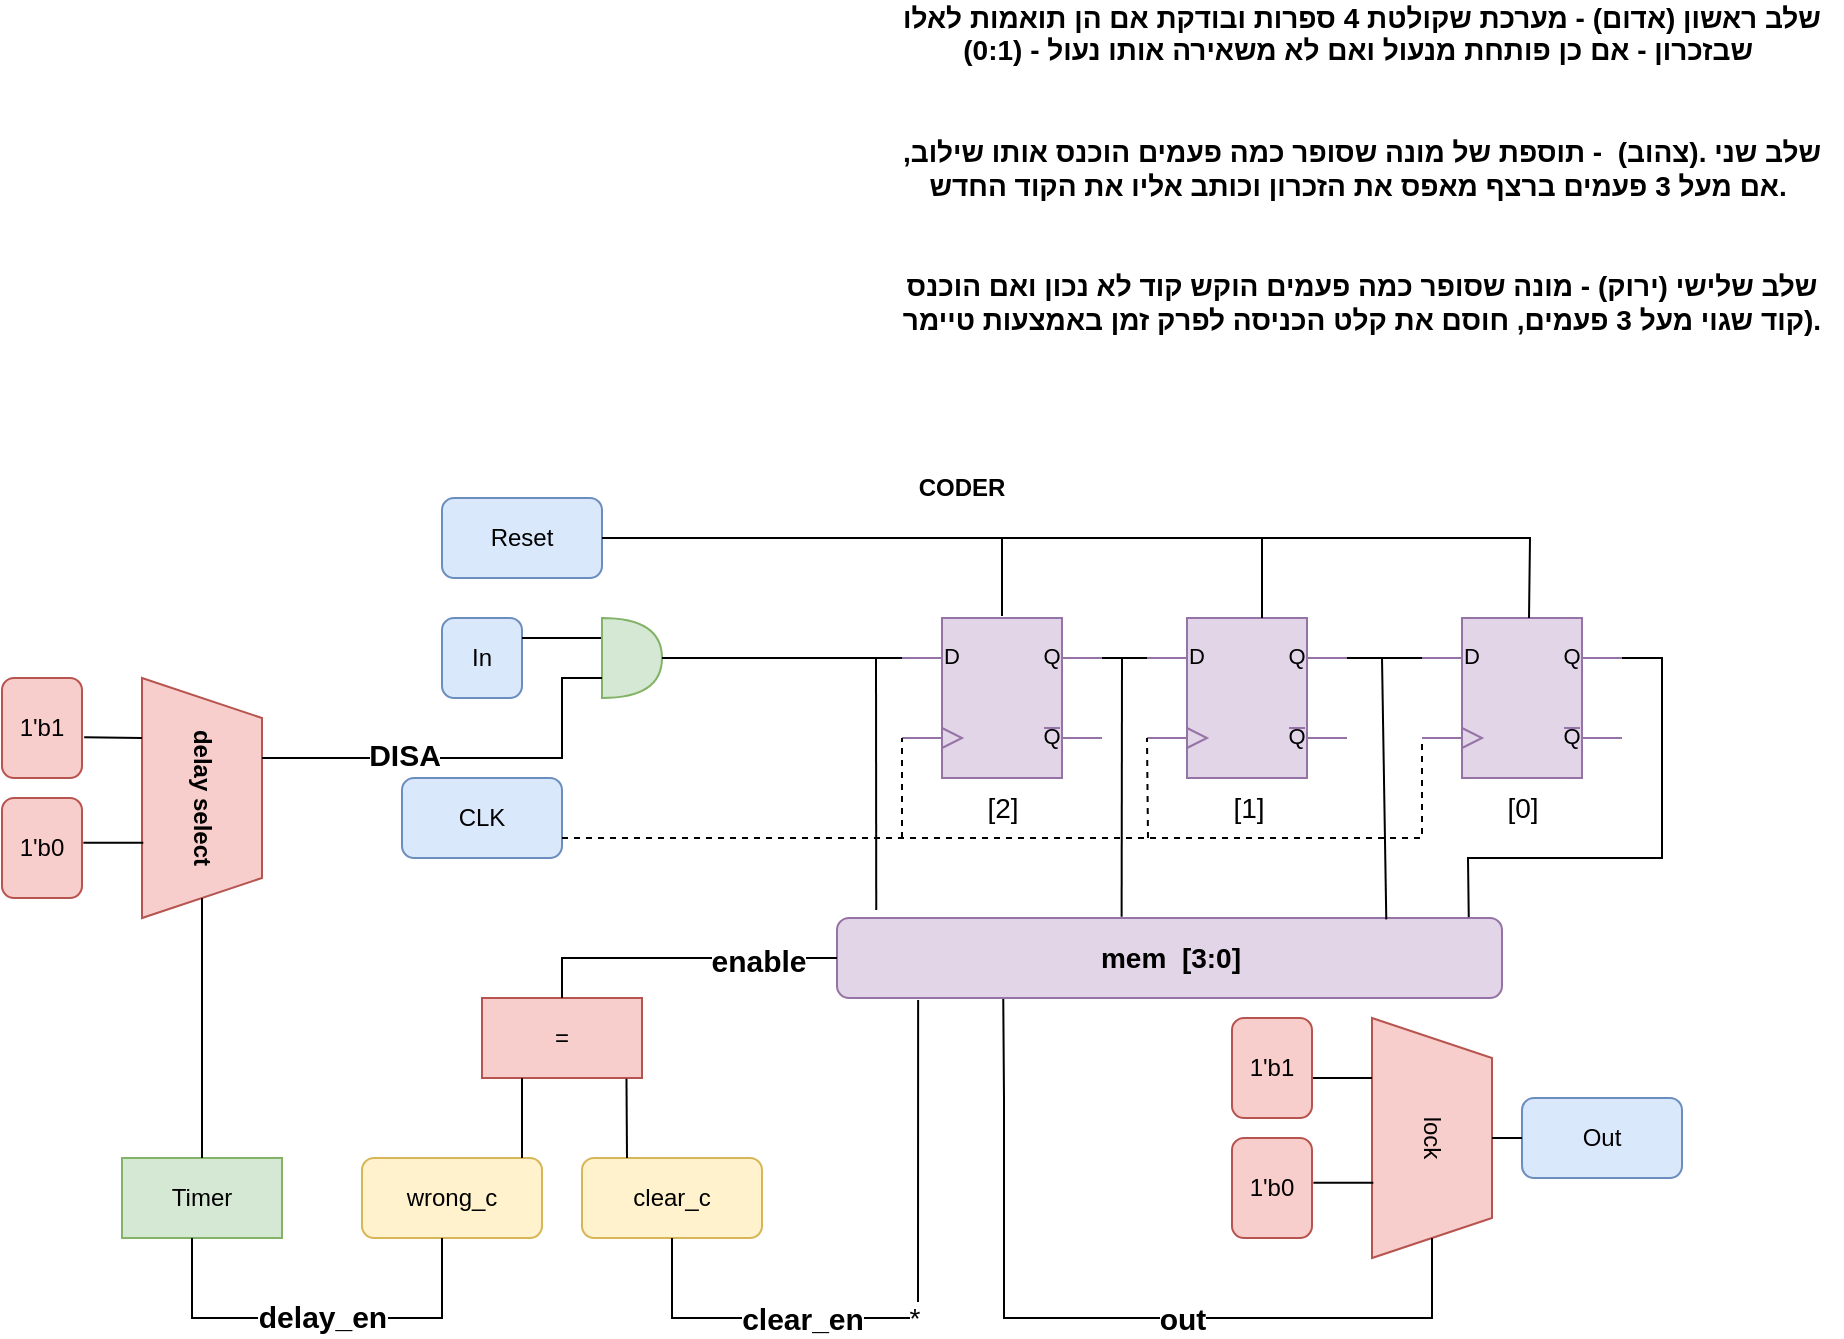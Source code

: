 <mxfile version="16.4.5" type="device"><diagram id="sh1rihozWDFicxg5WwFC" name="Page-1"><mxGraphModel dx="1497" dy="794" grid="1" gridSize="10" guides="1" tooltips="1" connect="1" arrows="1" fold="1" page="1" pageScale="1" pageWidth="850" pageHeight="1100" math="0" shadow="0"><root><mxCell id="0"/><mxCell id="1" parent="0"/><mxCell id="1-LmeOSkn1GZCz79cmmN-11" value="=" style="rounded=0;whiteSpace=wrap;html=1;fillColor=#f8cecc;strokeColor=#b85450;" parent="1" vertex="1"><mxGeometry x="700" y="640" width="80" height="40" as="geometry"/></mxCell><mxCell id="1-LmeOSkn1GZCz79cmmN-13" value="lock" style="shape=trapezoid;perimeter=trapezoidPerimeter;whiteSpace=wrap;html=1;fixedSize=1;rotation=90;fillColor=#f8cecc;strokeColor=#b85450;" parent="1" vertex="1"><mxGeometry x="1115" y="680" width="120" height="60" as="geometry"/></mxCell><mxCell id="1-LmeOSkn1GZCz79cmmN-14" value="&lt;font style=&quot;font-size: 15px&quot;&gt;out&lt;/font&gt;" style="endArrow=none;html=1;rounded=0;exitX=1;exitY=0.5;exitDx=0;exitDy=0;entryX=0.25;entryY=1;entryDx=0;entryDy=0;fontStyle=1" parent="1" source="1-LmeOSkn1GZCz79cmmN-13" target="1-LmeOSkn1GZCz79cmmN-86" edge="1"><mxGeometry x="-0.203" width="50" height="50" relative="1" as="geometry"><mxPoint x="1025" y="800" as="sourcePoint"/><mxPoint x="1155" y="830" as="targetPoint"/><Array as="points"><mxPoint x="1175" y="800"/><mxPoint x="1085" y="800"/><mxPoint x="961" y="800"/><mxPoint x="961" y="690"/></Array><mxPoint as="offset"/></mxGeometry></mxCell><mxCell id="1-LmeOSkn1GZCz79cmmN-17" value="In" style="rounded=1;whiteSpace=wrap;html=1;fillColor=#dae8fc;strokeColor=#6c8ebf;" parent="1" vertex="1"><mxGeometry x="680" y="450" width="40" height="40" as="geometry"/></mxCell><mxCell id="1-LmeOSkn1GZCz79cmmN-18" value="" style="endArrow=none;html=1;rounded=0;exitX=0.5;exitY=0;exitDx=0;exitDy=0;startArrow=none;" parent="1" source="1-LmeOSkn1GZCz79cmmN-19" edge="1"><mxGeometry width="50" height="50" relative="1" as="geometry"><mxPoint x="1025" y="780" as="sourcePoint"/><mxPoint x="1265" y="710" as="targetPoint"/></mxGeometry></mxCell><mxCell id="1-LmeOSkn1GZCz79cmmN-21" value="clear_c" style="rounded=1;whiteSpace=wrap;html=1;fillColor=#fff2cc;strokeColor=#d6b656;" parent="1" vertex="1"><mxGeometry x="750" y="720" width="90" height="40" as="geometry"/></mxCell><mxCell id="1-LmeOSkn1GZCz79cmmN-24" value="" style="endArrow=none;html=1;rounded=0;exitX=0.25;exitY=1;exitDx=0;exitDy=0;" parent="1" source="1-LmeOSkn1GZCz79cmmN-13" edge="1"><mxGeometry width="50" height="50" relative="1" as="geometry"><mxPoint x="1025" y="780" as="sourcePoint"/><mxPoint x="1115" y="680" as="targetPoint"/></mxGeometry></mxCell><mxCell id="1-LmeOSkn1GZCz79cmmN-25" value="1'b1" style="rounded=1;whiteSpace=wrap;html=1;fillColor=#f8cecc;strokeColor=#b85450;" parent="1" vertex="1"><mxGeometry x="1075" y="650" width="40" height="50" as="geometry"/></mxCell><mxCell id="1-LmeOSkn1GZCz79cmmN-27" value="1'b0" style="rounded=1;whiteSpace=wrap;html=1;fillColor=#f8cecc;strokeColor=#b85450;" parent="1" vertex="1"><mxGeometry x="1075" y="710" width="40" height="50" as="geometry"/></mxCell><mxCell id="1-LmeOSkn1GZCz79cmmN-28" value="" style="endArrow=none;html=1;rounded=0;exitX=0.686;exitY=0.989;exitDx=0;exitDy=0;exitPerimeter=0;entryX=1.017;entryY=0.447;entryDx=0;entryDy=0;entryPerimeter=0;" parent="1" source="1-LmeOSkn1GZCz79cmmN-13" target="1-LmeOSkn1GZCz79cmmN-27" edge="1"><mxGeometry width="50" height="50" relative="1" as="geometry"><mxPoint x="1135" y="760" as="sourcePoint"/><mxPoint x="1125" y="720" as="targetPoint"/></mxGeometry></mxCell><mxCell id="1-LmeOSkn1GZCz79cmmN-31" value="Reset" style="rounded=1;whiteSpace=wrap;html=1;fillColor=#dae8fc;strokeColor=#6c8ebf;" parent="1" vertex="1"><mxGeometry x="680" y="390" width="80" height="40" as="geometry"/></mxCell><mxCell id="1-LmeOSkn1GZCz79cmmN-42" value="Timer" style="rounded=0;whiteSpace=wrap;html=1;fillColor=#d5e8d4;strokeColor=#82b366;" parent="1" vertex="1"><mxGeometry x="520" y="720" width="80" height="40" as="geometry"/></mxCell><mxCell id="1-LmeOSkn1GZCz79cmmN-44" value="CLK" style="rounded=1;whiteSpace=wrap;html=1;fillColor=#dae8fc;strokeColor=#6c8ebf;" parent="1" vertex="1"><mxGeometry x="660" y="530" width="80" height="40" as="geometry"/></mxCell><mxCell id="1-LmeOSkn1GZCz79cmmN-55" value="" style="endArrow=none;html=1;rounded=0;exitX=1;exitY=0.25;exitDx=0;exitDy=0;entryX=0;entryY=0.25;entryDx=0;entryDy=0;entryPerimeter=0;" parent="1" source="1-LmeOSkn1GZCz79cmmN-17" target="1-LmeOSkn1GZCz79cmmN-56" edge="1"><mxGeometry width="50" height="50" relative="1" as="geometry"><mxPoint x="900" y="570" as="sourcePoint"/><mxPoint x="748.985" y="458.3" as="targetPoint"/></mxGeometry></mxCell><mxCell id="1-LmeOSkn1GZCz79cmmN-56" value="" style="shape=or;whiteSpace=wrap;html=1;fillColor=#d5e8d4;strokeColor=#82b366;" parent="1" vertex="1"><mxGeometry x="760" y="450" width="30" height="40" as="geometry"/></mxCell><mxCell id="1-LmeOSkn1GZCz79cmmN-60" value="&lt;b&gt;CODER&lt;/b&gt;" style="text;html=1;strokeColor=none;fillColor=none;align=center;verticalAlign=middle;whiteSpace=wrap;rounded=0;" parent="1" vertex="1"><mxGeometry x="910" y="370" width="60" height="30" as="geometry"/></mxCell><mxCell id="1-LmeOSkn1GZCz79cmmN-61" value="&lt;b style=&quot;font-size: 14px&quot;&gt;שלב ראשון (אדום) - מערכת שקולטת 4 ספרות ובודקת אם הן תואמות לאלו שבזכרון - אם כן פותחת מנעול ואם לא משאירה אותו נעול - (0:1)&amp;nbsp;&lt;br&gt;&lt;br&gt;&lt;br&gt;שלב שני .(צהוב)&amp;nbsp; - תוספת של מונה שסופר כמה פעמים הוכנס אותו שילוב, אם מעל 3 פעמים ברצף מאפס את הזכרון וכותב אליו את הקוד החדש.&amp;nbsp;&lt;br&gt;&lt;br&gt;&lt;br&gt;שלב שלישי (ירוק) - מונה שסופר כמה פעמים הוקש קוד לא נכון ואם הוכנס קוד שגוי מעל 3 פעמים, חוסם את קלט הכניסה לפרק זמן באמצעות טיימר).&lt;/b&gt;" style="text;html=1;strokeColor=none;fillColor=none;align=center;verticalAlign=middle;whiteSpace=wrap;rounded=0;" parent="1" vertex="1"><mxGeometry x="900" y="210" width="480" height="30" as="geometry"/></mxCell><mxCell id="1-LmeOSkn1GZCz79cmmN-68" value="[2]" style="verticalLabelPosition=bottom;shadow=0;dashed=0;align=center;html=1;verticalAlign=top;shape=mxgraph.electrical.logic_gates.d_type_flip-flop;fontSize=14;fillColor=#e1d5e7;strokeColor=#9673a6;" parent="1" vertex="1"><mxGeometry x="910" y="450" width="100" height="80" as="geometry"/></mxCell><mxCell id="1-LmeOSkn1GZCz79cmmN-70" value="[1]" style="verticalLabelPosition=bottom;shadow=0;dashed=0;align=center;html=1;verticalAlign=top;shape=mxgraph.electrical.logic_gates.d_type_flip-flop;fontSize=14;fillColor=#e1d5e7;strokeColor=#9673a6;" parent="1" vertex="1"><mxGeometry x="1032.5" y="450" width="100" height="80" as="geometry"/></mxCell><mxCell id="1-LmeOSkn1GZCz79cmmN-71" value="[0]" style="verticalLabelPosition=bottom;shadow=0;dashed=0;align=center;html=1;verticalAlign=top;shape=mxgraph.electrical.logic_gates.d_type_flip-flop;fontSize=14;fillColor=#e1d5e7;strokeColor=#9673a6;" parent="1" vertex="1"><mxGeometry x="1170" y="450" width="100" height="80" as="geometry"/></mxCell><mxCell id="1-LmeOSkn1GZCz79cmmN-73" value="" style="endArrow=none;html=1;rounded=0;fontSize=14;entryX=1;entryY=0.25;entryDx=0;entryDy=0;entryPerimeter=0;exitX=0;exitY=0.25;exitDx=0;exitDy=0;exitPerimeter=0;" parent="1" source="1-LmeOSkn1GZCz79cmmN-70" target="1-LmeOSkn1GZCz79cmmN-68" edge="1"><mxGeometry width="50" height="50" relative="1" as="geometry"><mxPoint x="1040" y="680" as="sourcePoint"/><mxPoint x="1090" y="630" as="targetPoint"/></mxGeometry></mxCell><mxCell id="1-LmeOSkn1GZCz79cmmN-74" value="" style="endArrow=none;html=1;rounded=0;fontSize=14;exitX=1;exitY=0.25;exitDx=0;exitDy=0;exitPerimeter=0;entryX=0;entryY=0.25;entryDx=0;entryDy=0;entryPerimeter=0;" parent="1" source="1-LmeOSkn1GZCz79cmmN-70" target="1-LmeOSkn1GZCz79cmmN-71" edge="1"><mxGeometry width="50" height="50" relative="1" as="geometry"><mxPoint x="1040" y="680" as="sourcePoint"/><mxPoint x="1090" y="630" as="targetPoint"/></mxGeometry></mxCell><mxCell id="1-LmeOSkn1GZCz79cmmN-75" value="" style="endArrow=none;html=1;rounded=0;fontSize=14;exitX=1;exitY=0.5;exitDx=0;exitDy=0;entryX=0.535;entryY=0;entryDx=0;entryDy=0;entryPerimeter=0;" parent="1" source="1-LmeOSkn1GZCz79cmmN-31" target="1-LmeOSkn1GZCz79cmmN-71" edge="1"><mxGeometry width="50" height="50" relative="1" as="geometry"><mxPoint x="1040" y="680" as="sourcePoint"/><mxPoint x="1090" y="630" as="targetPoint"/><Array as="points"><mxPoint x="1224" y="410"/></Array></mxGeometry></mxCell><mxCell id="1-LmeOSkn1GZCz79cmmN-76" value="" style="endArrow=none;html=1;rounded=0;fontSize=14;entryX=0.5;entryY=-0.012;entryDx=0;entryDy=0;entryPerimeter=0;" parent="1" target="1-LmeOSkn1GZCz79cmmN-68" edge="1"><mxGeometry width="50" height="50" relative="1" as="geometry"><mxPoint x="960" y="410" as="sourcePoint"/><mxPoint x="980" y="440" as="targetPoint"/></mxGeometry></mxCell><mxCell id="1-LmeOSkn1GZCz79cmmN-77" value="" style="endArrow=none;html=1;rounded=0;fontSize=14;entryX=0.575;entryY=0;entryDx=0;entryDy=0;entryPerimeter=0;" parent="1" target="1-LmeOSkn1GZCz79cmmN-70" edge="1"><mxGeometry width="50" height="50" relative="1" as="geometry"><mxPoint x="1090" y="410" as="sourcePoint"/><mxPoint x="970" y="453.04" as="targetPoint"/></mxGeometry></mxCell><mxCell id="1-LmeOSkn1GZCz79cmmN-86" value="&lt;b&gt;mem&amp;nbsp; [3:0]&lt;/b&gt;" style="rounded=1;whiteSpace=wrap;html=1;fontSize=14;fillColor=#e1d5e7;strokeColor=#9673a6;" parent="1" vertex="1"><mxGeometry x="877.5" y="600" width="332.5" height="40" as="geometry"/></mxCell><mxCell id="1-LmeOSkn1GZCz79cmmN-88" value="" style="endArrow=none;html=1;rounded=0;fontSize=14;exitX=0.059;exitY=-0.1;exitDx=0;exitDy=0;exitPerimeter=0;" parent="1" source="1-LmeOSkn1GZCz79cmmN-86" edge="1"><mxGeometry width="50" height="50" relative="1" as="geometry"><mxPoint x="920" y="590" as="sourcePoint"/><mxPoint x="897" y="470" as="targetPoint"/></mxGeometry></mxCell><mxCell id="1-LmeOSkn1GZCz79cmmN-89" value="" style="endArrow=none;html=1;rounded=0;fontSize=14;entryX=0.428;entryY=-0.017;entryDx=0;entryDy=0;entryPerimeter=0;" parent="1" target="1-LmeOSkn1GZCz79cmmN-86" edge="1"><mxGeometry width="50" height="50" relative="1" as="geometry"><mxPoint x="1020" y="470" as="sourcePoint"/><mxPoint x="780" y="530" as="targetPoint"/></mxGeometry></mxCell><mxCell id="1-LmeOSkn1GZCz79cmmN-90" value="" style="endArrow=none;html=1;rounded=0;fontSize=14;entryX=0.826;entryY=0.017;entryDx=0;entryDy=0;entryPerimeter=0;" parent="1" target="1-LmeOSkn1GZCz79cmmN-86" edge="1"><mxGeometry width="50" height="50" relative="1" as="geometry"><mxPoint x="1150" y="470" as="sourcePoint"/><mxPoint x="780" y="530" as="targetPoint"/></mxGeometry></mxCell><mxCell id="1-LmeOSkn1GZCz79cmmN-91" value="" style="endArrow=none;html=1;rounded=0;fontSize=14;entryX=1;entryY=0.25;entryDx=0;entryDy=0;entryPerimeter=0;exitX=0.95;exitY=-0.011;exitDx=0;exitDy=0;exitPerimeter=0;" parent="1" source="1-LmeOSkn1GZCz79cmmN-86" target="1-LmeOSkn1GZCz79cmmN-71" edge="1"><mxGeometry width="50" height="50" relative="1" as="geometry"><mxPoint x="1210" y="590" as="sourcePoint"/><mxPoint x="920" y="510" as="targetPoint"/><Array as="points"><mxPoint x="1193" y="570"/><mxPoint x="1290" y="570"/><mxPoint x="1290" y="470"/></Array></mxGeometry></mxCell><mxCell id="1-LmeOSkn1GZCz79cmmN-92" value="" style="endArrow=none;html=1;rounded=0;fontSize=14;exitX=1;exitY=0.5;exitDx=0;exitDy=0;exitPerimeter=0;entryX=0;entryY=0.25;entryDx=0;entryDy=0;entryPerimeter=0;" parent="1" source="1-LmeOSkn1GZCz79cmmN-56" target="1-LmeOSkn1GZCz79cmmN-68" edge="1"><mxGeometry width="50" height="50" relative="1" as="geometry"><mxPoint x="810" y="650" as="sourcePoint"/><mxPoint x="860" y="600" as="targetPoint"/></mxGeometry></mxCell><mxCell id="1-LmeOSkn1GZCz79cmmN-93" value="" style="endArrow=none;html=1;rounded=0;fontSize=14;entryX=0;entryY=0.5;entryDx=0;entryDy=0;exitX=0.5;exitY=0;exitDx=0;exitDy=0;" parent="1" source="1-LmeOSkn1GZCz79cmmN-11" target="1-LmeOSkn1GZCz79cmmN-86" edge="1"><mxGeometry width="50" height="50" relative="1" as="geometry"><mxPoint x="810" y="650" as="sourcePoint"/><mxPoint x="860" y="600" as="targetPoint"/><Array as="points"><mxPoint x="740" y="620"/></Array></mxGeometry></mxCell><mxCell id="1-LmeOSkn1GZCz79cmmN-120" value="enable" style="edgeLabel;html=1;align=center;verticalAlign=middle;resizable=0;points=[];fontSize=15;fontStyle=1" parent="1-LmeOSkn1GZCz79cmmN-93" vertex="1" connectable="0"><mxGeometry x="0.498" y="-1" relative="1" as="geometry"><mxPoint as="offset"/></mxGeometry></mxCell><mxCell id="1-LmeOSkn1GZCz79cmmN-97" value="wrong_c" style="rounded=1;whiteSpace=wrap;html=1;fillColor=#fff2cc;strokeColor=#d6b656;" parent="1" vertex="1"><mxGeometry x="640" y="720" width="90" height="40" as="geometry"/></mxCell><mxCell id="1-LmeOSkn1GZCz79cmmN-98" value="" style="endArrow=none;html=1;rounded=0;fontSize=14;exitX=0.25;exitY=1;exitDx=0;exitDy=0;" parent="1" source="1-LmeOSkn1GZCz79cmmN-11" edge="1"><mxGeometry width="50" height="50" relative="1" as="geometry"><mxPoint x="810" y="650" as="sourcePoint"/><mxPoint x="720" y="720" as="targetPoint"/></mxGeometry></mxCell><mxCell id="1-LmeOSkn1GZCz79cmmN-103" value="" style="endArrow=none;html=1;rounded=0;fontSize=14;entryX=0.25;entryY=0;entryDx=0;entryDy=0;exitX=0.903;exitY=1.01;exitDx=0;exitDy=0;exitPerimeter=0;" parent="1" source="1-LmeOSkn1GZCz79cmmN-11" target="1-LmeOSkn1GZCz79cmmN-21" edge="1"><mxGeometry width="50" height="50" relative="1" as="geometry"><mxPoint x="800" y="690" as="sourcePoint"/><mxPoint x="820" y="660" as="targetPoint"/></mxGeometry></mxCell><mxCell id="1-LmeOSkn1GZCz79cmmN-104" value="" style="endArrow=none;html=1;rounded=0;fontSize=14;exitX=0.5;exitY=1;exitDx=0;exitDy=0;entryX=0.5;entryY=1;entryDx=0;entryDy=0;" parent="1" edge="1"><mxGeometry width="50" height="50" relative="1" as="geometry"><mxPoint x="680" y="760" as="sourcePoint"/><mxPoint x="555" y="760" as="targetPoint"/><Array as="points"><mxPoint x="680" y="800"/><mxPoint x="555" y="800"/></Array></mxGeometry></mxCell><mxCell id="1-LmeOSkn1GZCz79cmmN-125" value="delay_en" style="edgeLabel;html=1;align=center;verticalAlign=middle;resizable=0;points=[];fontSize=15;fontStyle=1" parent="1-LmeOSkn1GZCz79cmmN-104" vertex="1" connectable="0"><mxGeometry x="-0.22" y="-1" relative="1" as="geometry"><mxPoint x="-20" as="offset"/></mxGeometry></mxCell><mxCell id="1-LmeOSkn1GZCz79cmmN-107" value="*" style="endArrow=none;html=1;rounded=0;fontSize=14;exitX=0.122;exitY=1.025;exitDx=0;exitDy=0;exitPerimeter=0;entryX=0.5;entryY=1;entryDx=0;entryDy=0;" parent="1" source="1-LmeOSkn1GZCz79cmmN-86" target="1-LmeOSkn1GZCz79cmmN-21" edge="1"><mxGeometry width="50" height="50" relative="1" as="geometry"><mxPoint x="850" y="660" as="sourcePoint"/><mxPoint x="900" y="610" as="targetPoint"/><Array as="points"><mxPoint x="918" y="800"/><mxPoint x="860" y="800"/><mxPoint x="795" y="800"/></Array></mxGeometry></mxCell><mxCell id="1-LmeOSkn1GZCz79cmmN-118" value="clear_en" style="edgeLabel;html=1;align=center;verticalAlign=middle;resizable=0;points=[];fontSize=15;fontStyle=1" parent="1-LmeOSkn1GZCz79cmmN-107" vertex="1" connectable="0"><mxGeometry x="0.255" y="-3" relative="1" as="geometry"><mxPoint x="-15" y="3" as="offset"/></mxGeometry></mxCell><mxCell id="1-LmeOSkn1GZCz79cmmN-110" value="&lt;b&gt;delay select&lt;/b&gt;" style="shape=trapezoid;perimeter=trapezoidPerimeter;whiteSpace=wrap;html=1;fixedSize=1;rotation=90;fillColor=#f8cecc;strokeColor=#b85450;" parent="1" vertex="1"><mxGeometry x="500" y="510" width="120" height="60" as="geometry"/></mxCell><mxCell id="1-LmeOSkn1GZCz79cmmN-111" value="" style="endArrow=none;html=1;rounded=0;exitX=0.25;exitY=1;exitDx=0;exitDy=0;entryX=1.027;entryY=0.593;entryDx=0;entryDy=0;entryPerimeter=0;" parent="1" source="1-LmeOSkn1GZCz79cmmN-110" target="1-LmeOSkn1GZCz79cmmN-112" edge="1"><mxGeometry width="50" height="50" relative="1" as="geometry"><mxPoint x="410" y="550" as="sourcePoint"/><mxPoint x="530" y="450" as="targetPoint"/></mxGeometry></mxCell><mxCell id="1-LmeOSkn1GZCz79cmmN-112" value="1'b1" style="rounded=1;whiteSpace=wrap;html=1;fillColor=#f8cecc;strokeColor=#b85450;" parent="1" vertex="1"><mxGeometry x="460" y="480" width="40" height="50" as="geometry"/></mxCell><mxCell id="1-LmeOSkn1GZCz79cmmN-113" value="1'b0" style="rounded=1;whiteSpace=wrap;html=1;fillColor=#f8cecc;strokeColor=#b85450;" parent="1" vertex="1"><mxGeometry x="460" y="540" width="40" height="50" as="geometry"/></mxCell><mxCell id="1-LmeOSkn1GZCz79cmmN-114" value="" style="endArrow=none;html=1;rounded=0;exitX=0.686;exitY=0.989;exitDx=0;exitDy=0;exitPerimeter=0;entryX=1.017;entryY=0.447;entryDx=0;entryDy=0;entryPerimeter=0;" parent="1" source="1-LmeOSkn1GZCz79cmmN-110" target="1-LmeOSkn1GZCz79cmmN-113" edge="1"><mxGeometry width="50" height="50" relative="1" as="geometry"><mxPoint x="520" y="530" as="sourcePoint"/><mxPoint x="510" y="490" as="targetPoint"/></mxGeometry></mxCell><mxCell id="1-LmeOSkn1GZCz79cmmN-115" value="" style="endArrow=none;html=1;rounded=0;fontSize=14;exitX=1;exitY=0.5;exitDx=0;exitDy=0;entryX=0.5;entryY=0;entryDx=0;entryDy=0;" parent="1" source="1-LmeOSkn1GZCz79cmmN-110" target="1-LmeOSkn1GZCz79cmmN-42" edge="1"><mxGeometry width="50" height="50" relative="1" as="geometry"><mxPoint x="860" y="590" as="sourcePoint"/><mxPoint x="910" y="540" as="targetPoint"/></mxGeometry></mxCell><mxCell id="1-LmeOSkn1GZCz79cmmN-116" value="" style="endArrow=none;html=1;rounded=0;fontSize=14;entryX=0;entryY=0.75;entryDx=0;entryDy=0;entryPerimeter=0;" parent="1" target="1-LmeOSkn1GZCz79cmmN-56" edge="1"><mxGeometry width="50" height="50" relative="1" as="geometry"><mxPoint x="590" y="520" as="sourcePoint"/><mxPoint x="900" y="580" as="targetPoint"/><Array as="points"><mxPoint x="740" y="520"/><mxPoint x="740" y="480"/></Array></mxGeometry></mxCell><mxCell id="INEKstbS3EInODJIdWHG-1" value="DISA" style="edgeLabel;html=1;align=center;verticalAlign=middle;resizable=0;points=[];fontStyle=1;fontSize=15;" vertex="1" connectable="0" parent="1-LmeOSkn1GZCz79cmmN-116"><mxGeometry x="-0.73" y="2" relative="1" as="geometry"><mxPoint x="42" as="offset"/></mxGeometry></mxCell><mxCell id="1-LmeOSkn1GZCz79cmmN-19" value="Out" style="rounded=1;whiteSpace=wrap;html=1;fillColor=#dae8fc;strokeColor=#6c8ebf;" parent="1" vertex="1"><mxGeometry x="1220" y="690" width="80" height="40" as="geometry"/></mxCell><mxCell id="1-LmeOSkn1GZCz79cmmN-117" value="" style="endArrow=none;html=1;rounded=0;exitX=0.5;exitY=0;exitDx=0;exitDy=0;" parent="1" source="1-LmeOSkn1GZCz79cmmN-13" target="1-LmeOSkn1GZCz79cmmN-19" edge="1"><mxGeometry width="50" height="50" relative="1" as="geometry"><mxPoint x="1205" y="710" as="sourcePoint"/><mxPoint x="1265" y="710" as="targetPoint"/></mxGeometry></mxCell><mxCell id="1-LmeOSkn1GZCz79cmmN-122" value="" style="endArrow=none;dashed=1;html=1;rounded=0;fontSize=14;exitX=1;exitY=0.75;exitDx=0;exitDy=0;entryX=0;entryY=0.75;entryDx=0;entryDy=0;entryPerimeter=0;" parent="1" source="1-LmeOSkn1GZCz79cmmN-44" target="1-LmeOSkn1GZCz79cmmN-71" edge="1"><mxGeometry width="50" height="50" relative="1" as="geometry"><mxPoint x="960" y="620" as="sourcePoint"/><mxPoint x="1010" y="570" as="targetPoint"/><Array as="points"><mxPoint x="1170" y="560"/></Array></mxGeometry></mxCell><mxCell id="1-LmeOSkn1GZCz79cmmN-123" value="" style="endArrow=none;dashed=1;html=1;rounded=0;fontSize=14;entryX=0;entryY=0.75;entryDx=0;entryDy=0;entryPerimeter=0;" parent="1" target="1-LmeOSkn1GZCz79cmmN-70" edge="1"><mxGeometry width="50" height="50" relative="1" as="geometry"><mxPoint x="1033" y="560" as="sourcePoint"/><mxPoint x="1010" y="570" as="targetPoint"/></mxGeometry></mxCell><mxCell id="1-LmeOSkn1GZCz79cmmN-124" value="" style="endArrow=none;dashed=1;html=1;rounded=0;fontSize=14;entryX=0;entryY=0.75;entryDx=0;entryDy=0;entryPerimeter=0;" parent="1" target="1-LmeOSkn1GZCz79cmmN-68" edge="1"><mxGeometry width="50" height="50" relative="1" as="geometry"><mxPoint x="910" y="560" as="sourcePoint"/><mxPoint x="1010" y="570" as="targetPoint"/></mxGeometry></mxCell></root></mxGraphModel></diagram></mxfile>